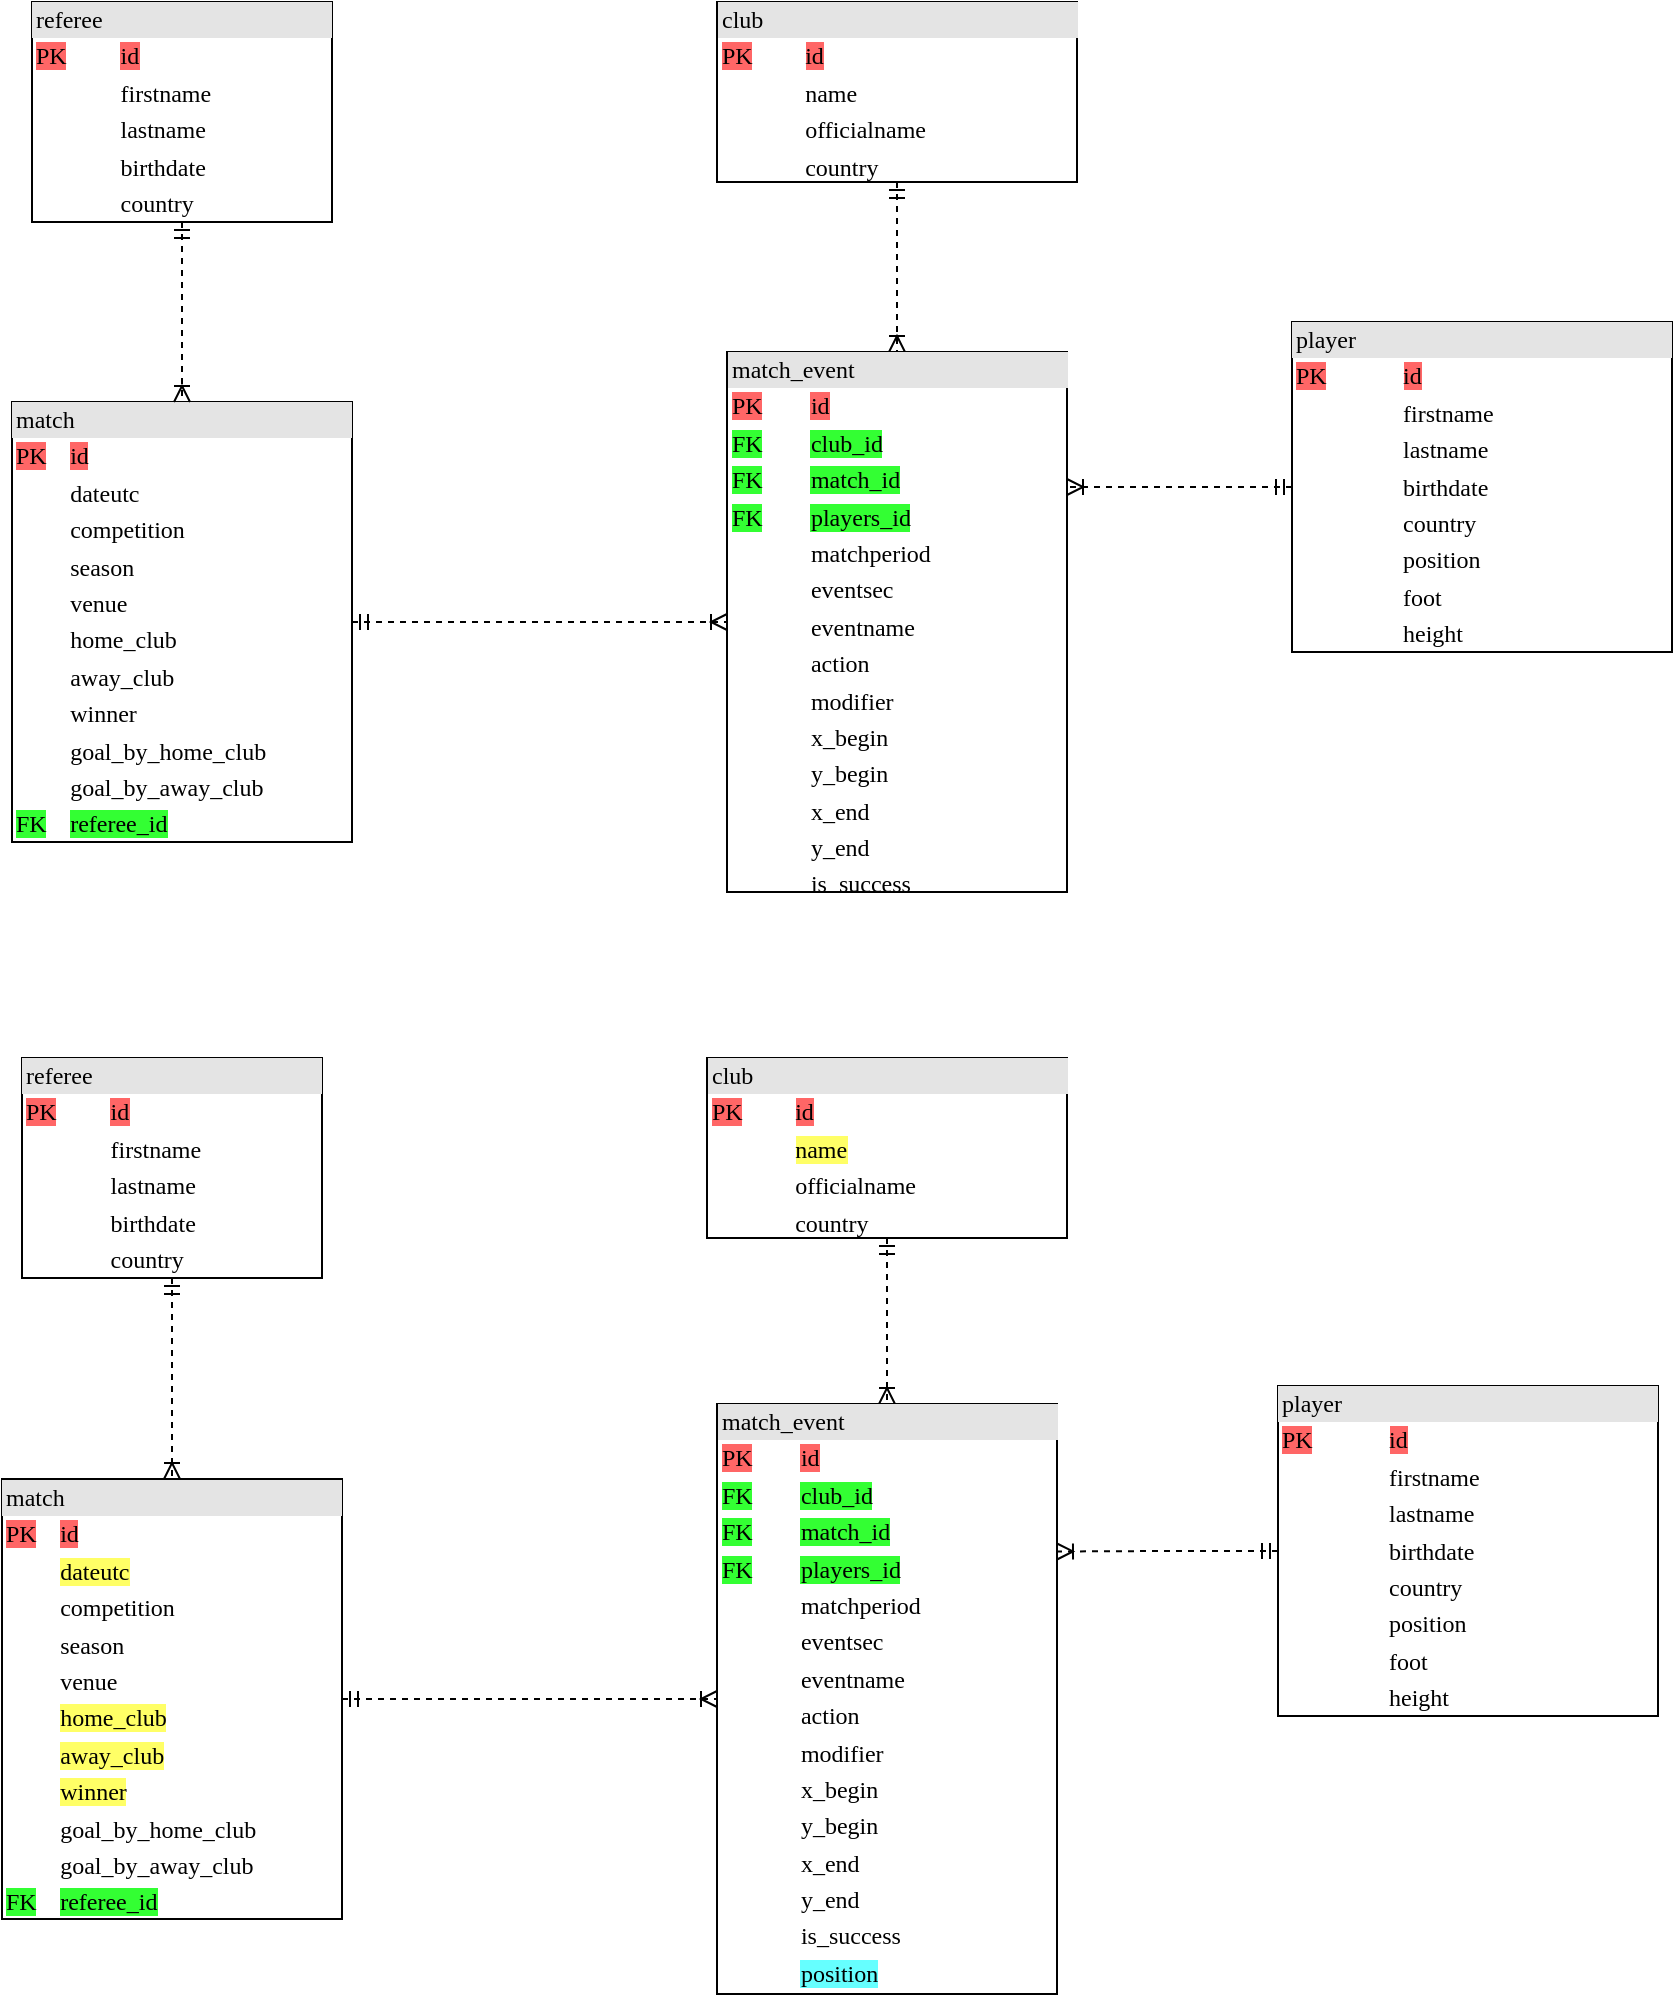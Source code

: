 <mxfile version="15.2.5" type="device"><diagram name="Page-1" id="2ca16b54-16f6-2749-3443-fa8db7711227"><mxGraphModel dx="1634" dy="822" grid="0" gridSize="10" guides="1" tooltips="1" connect="1" arrows="1" fold="1" page="1" pageScale="1" pageWidth="1100" pageHeight="850" background="#ffffff" math="0" shadow="0"><root><mxCell id="0"/><mxCell id="1" parent="0"/><mxCell id="XFEKM7h4W3PPhR_twfot-8" style="edgeStyle=orthogonalEdgeStyle;rounded=0;orthogonalLoop=1;jettySize=auto;html=1;exitX=0.5;exitY=1;exitDx=0;exitDy=0;entryX=0.5;entryY=0;entryDx=0;entryDy=0;dashed=1;startArrow=ERmandOne;startFill=0;endArrow=ERoneToMany;endFill=0;" parent="1" source="2ed32ef02a7f4228-1" target="2ed32ef02a7f4228-6" edge="1"><mxGeometry relative="1" as="geometry"/></mxCell><mxCell id="2ed32ef02a7f4228-1" value="&lt;div style=&quot;box-sizing: border-box ; width: 100% ; background: #e4e4e4 ; padding: 2px&quot;&gt;club&lt;/div&gt;&lt;table style=&quot;width: 100% ; font-size: 1em&quot; cellpadding=&quot;2&quot; cellspacing=&quot;0&quot;&gt;&lt;tbody&gt;&lt;tr&gt;&lt;td&gt;&lt;span style=&quot;background-color: rgb(255 , 102 , 102)&quot;&gt;PK&lt;/span&gt;&lt;/td&gt;&lt;td&gt;&lt;span style=&quot;background-color: rgb(255 , 102 , 102)&quot;&gt;id&lt;/span&gt;&lt;/td&gt;&lt;/tr&gt;&lt;tr&gt;&lt;td&gt;&lt;br&gt;&lt;/td&gt;&lt;td&gt;name&lt;/td&gt;&lt;/tr&gt;&lt;tr&gt;&lt;td&gt;&lt;/td&gt;&lt;td&gt;officialname&lt;br&gt;&lt;/td&gt;&lt;/tr&gt;&lt;tr&gt;&lt;td&gt;&lt;br&gt;&lt;/td&gt;&lt;td&gt;country&lt;br&gt;&lt;/td&gt;&lt;/tr&gt;&lt;/tbody&gt;&lt;/table&gt;" style="verticalAlign=top;align=left;overflow=fill;html=1;rounded=0;shadow=0;comic=0;labelBackgroundColor=none;strokeWidth=1;fontFamily=Verdana;fontSize=12" parent="1" vertex="1"><mxGeometry x="492.5" y="60" width="180" height="90" as="geometry"/></mxCell><mxCell id="XFEKM7h4W3PPhR_twfot-10" style="edgeStyle=orthogonalEdgeStyle;rounded=0;orthogonalLoop=1;jettySize=auto;html=1;exitX=0;exitY=0.5;exitDx=0;exitDy=0;entryX=1;entryY=0.25;entryDx=0;entryDy=0;dashed=1;startArrow=ERmandOne;startFill=0;endArrow=ERoneToMany;endFill=0;" parent="1" source="2ed32ef02a7f4228-2" target="2ed32ef02a7f4228-6" edge="1"><mxGeometry relative="1" as="geometry"/></mxCell><mxCell id="2ed32ef02a7f4228-2" value="&lt;div style=&quot;box-sizing: border-box ; width: 100% ; background: #e4e4e4 ; padding: 2px&quot;&gt;player&lt;/div&gt;&lt;table style=&quot;width: 100% ; font-size: 1em&quot; cellpadding=&quot;2&quot; cellspacing=&quot;0&quot;&gt;&lt;tbody&gt;&lt;tr&gt;&lt;td&gt;&lt;span style=&quot;background-color: rgb(255 , 102 , 102)&quot;&gt;PK&lt;/span&gt;&lt;/td&gt;&lt;td&gt;&lt;span style=&quot;background-color: rgb(255 , 102 , 102)&quot;&gt;id&lt;/span&gt;&lt;/td&gt;&lt;/tr&gt;&lt;tr&gt;&lt;td&gt;&lt;br&gt;&lt;/td&gt;&lt;td&gt;firstname&lt;/td&gt;&lt;/tr&gt;&lt;tr&gt;&lt;td&gt;&lt;/td&gt;&lt;td&gt;lastname&lt;/td&gt;&lt;/tr&gt;&lt;tr&gt;&lt;td&gt;&lt;br&gt;&lt;/td&gt;&lt;td&gt;birthdate&lt;br&gt;&lt;/td&gt;&lt;/tr&gt;&lt;tr&gt;&lt;td&gt;&lt;br&gt;&lt;/td&gt;&lt;td&gt;country&lt;br&gt;&lt;/td&gt;&lt;/tr&gt;&lt;tr&gt;&lt;td&gt;&lt;br&gt;&lt;/td&gt;&lt;td&gt;position&lt;br&gt;&lt;/td&gt;&lt;/tr&gt;&lt;tr&gt;&lt;td&gt;&lt;br&gt;&lt;/td&gt;&lt;td&gt;foot&lt;br&gt;&lt;/td&gt;&lt;/tr&gt;&lt;tr&gt;&lt;td&gt;&lt;br&gt;&lt;/td&gt;&lt;td&gt;height&lt;br&gt;&lt;/td&gt;&lt;/tr&gt;&lt;/tbody&gt;&lt;/table&gt;" style="verticalAlign=top;align=left;overflow=fill;html=1;rounded=0;shadow=0;comic=0;labelBackgroundColor=none;strokeWidth=1;fontFamily=Verdana;fontSize=12" parent="1" vertex="1"><mxGeometry x="780" y="220" width="190" height="165" as="geometry"/></mxCell><mxCell id="2ed32ef02a7f4228-6" value="&lt;div style=&quot;box-sizing: border-box ; width: 100% ; background: #e4e4e4 ; padding: 2px&quot;&gt;match_event&lt;/div&gt;&lt;table style=&quot;width: 100% ; font-size: 1em&quot; cellpadding=&quot;2&quot; cellspacing=&quot;0&quot;&gt;&lt;tbody&gt;&lt;tr&gt;&lt;td&gt;&lt;span style=&quot;background-color: rgb(255 , 102 , 102)&quot;&gt;PK&lt;/span&gt;&lt;/td&gt;&lt;td&gt;&lt;span style=&quot;background-color: rgb(255 , 102 , 102)&quot;&gt;id&lt;/span&gt;&lt;/td&gt;&lt;/tr&gt;&lt;tr&gt;&lt;td&gt;&lt;span style=&quot;background-color: rgb(51 , 255 , 51)&quot;&gt;FK&lt;/span&gt;&lt;/td&gt;&lt;td&gt;&lt;span style=&quot;background-color: rgb(51 , 255 , 51)&quot;&gt;club_id&lt;/span&gt;&lt;/td&gt;&lt;/tr&gt;&lt;tr&gt;&lt;td&gt;&lt;span style=&quot;background-color: rgb(51 , 255 , 51)&quot;&gt;FK&lt;/span&gt;&lt;/td&gt;&lt;td&gt;&lt;span style=&quot;background-color: rgb(51 , 255 , 51)&quot;&gt;match_id&lt;/span&gt;&lt;/td&gt;&lt;/tr&gt;&lt;tr&gt;&lt;td&gt;&lt;span style=&quot;background-color: rgb(51 , 255 , 51)&quot;&gt;FK&lt;br&gt;&lt;/span&gt;&lt;/td&gt;&lt;td&gt;&lt;span style=&quot;background-color: rgb(51 , 255 , 51)&quot;&gt;players_id&lt;/span&gt;&lt;br&gt;&lt;/td&gt;&lt;/tr&gt;&lt;tr&gt;&lt;td&gt;&lt;br&gt;&lt;/td&gt;&lt;td&gt;matchperiod&lt;br&gt;&lt;/td&gt;&lt;/tr&gt;&lt;tr&gt;&lt;td&gt;&lt;br&gt;&lt;/td&gt;&lt;td&gt;eventsec&lt;br&gt;&lt;/td&gt;&lt;/tr&gt;&lt;tr&gt;&lt;td&gt;&lt;br&gt;&lt;/td&gt;&lt;td&gt;eventname&lt;br&gt;&lt;/td&gt;&lt;/tr&gt;&lt;tr&gt;&lt;td&gt;&lt;br&gt;&lt;/td&gt;&lt;td&gt;action&lt;br&gt;&lt;/td&gt;&lt;/tr&gt;&lt;tr&gt;&lt;td&gt;&lt;br&gt;&lt;/td&gt;&lt;td&gt;modifier&lt;br&gt;&lt;/td&gt;&lt;/tr&gt;&lt;tr&gt;&lt;td&gt;&lt;br&gt;&lt;/td&gt;&lt;td&gt;x_begin&lt;br&gt;&lt;/td&gt;&lt;/tr&gt;&lt;tr&gt;&lt;td&gt;&lt;br&gt;&lt;/td&gt;&lt;td&gt;y_begin&lt;/td&gt;&lt;/tr&gt;&lt;tr&gt;&lt;td&gt;&lt;br&gt;&lt;/td&gt;&lt;td&gt;x_end&lt;/td&gt;&lt;/tr&gt;&lt;tr&gt;&lt;td&gt;&lt;br&gt;&lt;/td&gt;&lt;td&gt;y_end&lt;/td&gt;&lt;/tr&gt;&lt;tr&gt;&lt;td&gt;&lt;br&gt;&lt;/td&gt;&lt;td&gt;is_success&lt;/td&gt;&lt;/tr&gt;&lt;/tbody&gt;&lt;/table&gt;" style="verticalAlign=top;align=left;overflow=fill;html=1;rounded=0;shadow=0;comic=0;labelBackgroundColor=none;strokeWidth=1;fontFamily=Verdana;fontSize=12" parent="1" vertex="1"><mxGeometry x="497.5" y="235" width="170" height="270" as="geometry"/></mxCell><mxCell id="XFEKM7h4W3PPhR_twfot-7" style="edgeStyle=orthogonalEdgeStyle;rounded=0;orthogonalLoop=1;jettySize=auto;html=1;exitX=1;exitY=0.5;exitDx=0;exitDy=0;entryX=0;entryY=0.5;entryDx=0;entryDy=0;dashed=1;startArrow=ERmandOne;startFill=0;endArrow=ERoneToMany;endFill=0;" parent="1" source="2ed32ef02a7f4228-8" target="2ed32ef02a7f4228-6" edge="1"><mxGeometry relative="1" as="geometry"/></mxCell><mxCell id="2ed32ef02a7f4228-8" value="&lt;div style=&quot;box-sizing: border-box ; width: 100% ; background: #e4e4e4 ; padding: 2px&quot;&gt;match&lt;/div&gt;&lt;table style=&quot;width: 100% ; font-size: 1em&quot; cellpadding=&quot;2&quot; cellspacing=&quot;0&quot;&gt;&lt;tbody&gt;&lt;tr&gt;&lt;td&gt;&lt;span style=&quot;background-color: rgb(255 , 102 , 102)&quot;&gt;PK&lt;/span&gt;&lt;/td&gt;&lt;td&gt;&lt;span style=&quot;background-color: rgb(255 , 102 , 102)&quot;&gt;id&lt;/span&gt;&lt;/td&gt;&lt;/tr&gt;&lt;tr&gt;&lt;td&gt;&lt;br&gt;&lt;/td&gt;&lt;td&gt;dateutc&lt;/td&gt;&lt;/tr&gt;&lt;tr&gt;&lt;td&gt;&lt;/td&gt;&lt;td&gt;competition&lt;/td&gt;&lt;/tr&gt;&lt;tr&gt;&lt;td&gt;&lt;br&gt;&lt;/td&gt;&lt;td&gt;season&lt;br&gt;&lt;/td&gt;&lt;/tr&gt;&lt;tr&gt;&lt;td&gt;&lt;br&gt;&lt;/td&gt;&lt;td&gt;venue&lt;br&gt;&lt;/td&gt;&lt;/tr&gt;&lt;tr&gt;&lt;td&gt;&lt;br&gt;&lt;/td&gt;&lt;td&gt;home_club&lt;br&gt;&lt;/td&gt;&lt;/tr&gt;&lt;tr&gt;&lt;td&gt;&lt;br&gt;&lt;/td&gt;&lt;td&gt;away_club&lt;br&gt;&lt;/td&gt;&lt;/tr&gt;&lt;tr&gt;&lt;td&gt;&lt;br&gt;&lt;/td&gt;&lt;td&gt;winner&lt;br&gt;&lt;/td&gt;&lt;/tr&gt;&lt;tr&gt;&lt;td&gt;&lt;br&gt;&lt;/td&gt;&lt;td&gt;goal_by_home_club&lt;br&gt;&lt;/td&gt;&lt;/tr&gt;&lt;tr&gt;&lt;td&gt;&lt;br&gt;&lt;/td&gt;&lt;td&gt;goal_by_away_club&lt;br&gt;&lt;/td&gt;&lt;/tr&gt;&lt;tr&gt;&lt;td&gt;&lt;span style=&quot;background-color: rgb(51 , 255 , 51)&quot;&gt;FK&lt;br&gt;&lt;/span&gt;&lt;/td&gt;&lt;td&gt;&lt;span style=&quot;background-color: rgb(51 , 255 , 51)&quot;&gt;referee_id&lt;/span&gt;&lt;br&gt;&lt;/td&gt;&lt;/tr&gt;&lt;/tbody&gt;&lt;/table&gt;" style="verticalAlign=top;align=left;overflow=fill;html=1;rounded=0;shadow=0;comic=0;labelBackgroundColor=none;strokeWidth=1;fontFamily=Verdana;fontSize=12" parent="1" vertex="1"><mxGeometry x="140" y="260" width="170" height="220" as="geometry"/></mxCell><mxCell id="XFEKM7h4W3PPhR_twfot-6" value="" style="edgeStyle=orthogonalEdgeStyle;rounded=0;orthogonalLoop=1;jettySize=auto;html=1;dashed=1;startArrow=ERmandOne;startFill=0;endArrow=ERoneToMany;endFill=0;" parent="1" source="2ed32ef02a7f4228-12" target="2ed32ef02a7f4228-8" edge="1"><mxGeometry relative="1" as="geometry"/></mxCell><mxCell id="2ed32ef02a7f4228-12" value="&lt;div style=&quot;box-sizing: border-box ; width: 100% ; background: #e4e4e4 ; padding: 2px&quot;&gt;referee&lt;/div&gt;&lt;table style=&quot;width: 100% ; font-size: 1em&quot; cellpadding=&quot;2&quot; cellspacing=&quot;0&quot;&gt;&lt;tbody&gt;&lt;tr&gt;&lt;td&gt;&lt;span style=&quot;background-color: rgb(255 , 102 , 102)&quot;&gt;PK&lt;/span&gt;&lt;/td&gt;&lt;td&gt;&lt;span style=&quot;background-color: rgb(255 , 102 , 102)&quot;&gt;id&lt;/span&gt;&lt;/td&gt;&lt;/tr&gt;&lt;tr&gt;&lt;td&gt;&lt;br&gt;&lt;/td&gt;&lt;td&gt;firstname&lt;/td&gt;&lt;/tr&gt;&lt;tr&gt;&lt;td&gt;&lt;/td&gt;&lt;td&gt;lastname&lt;br&gt;&lt;/td&gt;&lt;/tr&gt;&lt;tr&gt;&lt;td&gt;&lt;br&gt;&lt;/td&gt;&lt;td&gt;birthdate&lt;br&gt;&lt;/td&gt;&lt;/tr&gt;&lt;tr&gt;&lt;td&gt;&lt;br&gt;&lt;/td&gt;&lt;td&gt;country&lt;br&gt;&lt;/td&gt;&lt;/tr&gt;&lt;/tbody&gt;&lt;/table&gt;" style="verticalAlign=top;align=left;overflow=fill;html=1;rounded=0;shadow=0;comic=0;labelBackgroundColor=none;strokeWidth=1;fontFamily=Verdana;fontSize=12" parent="1" vertex="1"><mxGeometry x="150" y="60" width="150" height="110" as="geometry"/></mxCell><mxCell id="IznkyV_Tpyrn8ekrgnp--1" style="edgeStyle=orthogonalEdgeStyle;rounded=0;orthogonalLoop=1;jettySize=auto;html=1;exitX=0.5;exitY=1;exitDx=0;exitDy=0;entryX=0.5;entryY=0;entryDx=0;entryDy=0;dashed=1;startArrow=ERmandOne;startFill=0;endArrow=ERoneToMany;endFill=0;" edge="1" source="IznkyV_Tpyrn8ekrgnp--2" target="IznkyV_Tpyrn8ekrgnp--5" parent="1"><mxGeometry relative="1" as="geometry"/></mxCell><mxCell id="IznkyV_Tpyrn8ekrgnp--2" value="&lt;div style=&quot;box-sizing: border-box ; width: 100% ; background: #e4e4e4 ; padding: 2px&quot;&gt;club&lt;/div&gt;&lt;table style=&quot;width: 100% ; font-size: 1em&quot; cellpadding=&quot;2&quot; cellspacing=&quot;0&quot;&gt;&lt;tbody&gt;&lt;tr&gt;&lt;td&gt;&lt;span style=&quot;background-color: rgb(255 , 102 , 102)&quot;&gt;PK&lt;/span&gt;&lt;/td&gt;&lt;td&gt;&lt;span style=&quot;background-color: rgb(255 , 102 , 102)&quot;&gt;id&lt;/span&gt;&lt;/td&gt;&lt;/tr&gt;&lt;tr&gt;&lt;td&gt;&lt;br&gt;&lt;/td&gt;&lt;td&gt;&lt;span style=&quot;background-color: rgb(255 , 255 , 102)&quot;&gt;name&lt;/span&gt;&lt;/td&gt;&lt;/tr&gt;&lt;tr&gt;&lt;td&gt;&lt;/td&gt;&lt;td&gt;officialname&lt;br&gt;&lt;/td&gt;&lt;/tr&gt;&lt;tr&gt;&lt;td&gt;&lt;br&gt;&lt;/td&gt;&lt;td&gt;country&lt;br&gt;&lt;/td&gt;&lt;/tr&gt;&lt;/tbody&gt;&lt;/table&gt;" style="verticalAlign=top;align=left;overflow=fill;html=1;rounded=0;shadow=0;comic=0;labelBackgroundColor=none;strokeWidth=1;fontFamily=Verdana;fontSize=12" vertex="1" parent="1"><mxGeometry x="487.5" y="588" width="180" height="90" as="geometry"/></mxCell><mxCell id="IznkyV_Tpyrn8ekrgnp--3" style="edgeStyle=orthogonalEdgeStyle;rounded=0;orthogonalLoop=1;jettySize=auto;html=1;exitX=0;exitY=0.5;exitDx=0;exitDy=0;entryX=1;entryY=0.25;entryDx=0;entryDy=0;dashed=1;startArrow=ERmandOne;startFill=0;endArrow=ERoneToMany;endFill=0;" edge="1" source="IznkyV_Tpyrn8ekrgnp--4" target="IznkyV_Tpyrn8ekrgnp--5" parent="1"><mxGeometry relative="1" as="geometry"/></mxCell><mxCell id="IznkyV_Tpyrn8ekrgnp--4" value="&lt;div style=&quot;box-sizing: border-box ; width: 100% ; background: #e4e4e4 ; padding: 2px&quot;&gt;player&lt;/div&gt;&lt;table style=&quot;width: 100% ; font-size: 1em&quot; cellpadding=&quot;2&quot; cellspacing=&quot;0&quot;&gt;&lt;tbody&gt;&lt;tr&gt;&lt;td&gt;&lt;span style=&quot;background-color: rgb(255 , 102 , 102)&quot;&gt;PK&lt;/span&gt;&lt;/td&gt;&lt;td&gt;&lt;span style=&quot;background-color: rgb(255 , 102 , 102)&quot;&gt;id&lt;/span&gt;&lt;/td&gt;&lt;/tr&gt;&lt;tr&gt;&lt;td&gt;&lt;br&gt;&lt;/td&gt;&lt;td&gt;firstname&lt;/td&gt;&lt;/tr&gt;&lt;tr&gt;&lt;td&gt;&lt;/td&gt;&lt;td&gt;lastname&lt;/td&gt;&lt;/tr&gt;&lt;tr&gt;&lt;td&gt;&lt;br&gt;&lt;/td&gt;&lt;td&gt;birthdate&lt;br&gt;&lt;/td&gt;&lt;/tr&gt;&lt;tr&gt;&lt;td&gt;&lt;br&gt;&lt;/td&gt;&lt;td&gt;country&lt;br&gt;&lt;/td&gt;&lt;/tr&gt;&lt;tr&gt;&lt;td&gt;&lt;br&gt;&lt;/td&gt;&lt;td&gt;position&lt;br&gt;&lt;/td&gt;&lt;/tr&gt;&lt;tr&gt;&lt;td&gt;&lt;br&gt;&lt;/td&gt;&lt;td&gt;foot&lt;br&gt;&lt;/td&gt;&lt;/tr&gt;&lt;tr&gt;&lt;td&gt;&lt;br&gt;&lt;/td&gt;&lt;td&gt;height&lt;br&gt;&lt;/td&gt;&lt;/tr&gt;&lt;/tbody&gt;&lt;/table&gt;" style="verticalAlign=top;align=left;overflow=fill;html=1;rounded=0;shadow=0;comic=0;labelBackgroundColor=none;strokeWidth=1;fontFamily=Verdana;fontSize=12" vertex="1" parent="1"><mxGeometry x="773" y="752" width="190" height="165" as="geometry"/></mxCell><mxCell id="IznkyV_Tpyrn8ekrgnp--5" value="&lt;div style=&quot;box-sizing: border-box ; width: 100% ; background: #e4e4e4 ; padding: 2px&quot;&gt;match_event&lt;/div&gt;&lt;table style=&quot;width: 100% ; font-size: 1em&quot; cellpadding=&quot;2&quot; cellspacing=&quot;0&quot;&gt;&lt;tbody&gt;&lt;tr&gt;&lt;td&gt;&lt;span style=&quot;background-color: rgb(255 , 102 , 102)&quot;&gt;PK&lt;/span&gt;&lt;/td&gt;&lt;td&gt;&lt;span style=&quot;background-color: rgb(255 , 102 , 102)&quot;&gt;id&lt;/span&gt;&lt;/td&gt;&lt;/tr&gt;&lt;tr&gt;&lt;td&gt;&lt;span style=&quot;background-color: rgb(51 , 255 , 51)&quot;&gt;FK&lt;/span&gt;&lt;/td&gt;&lt;td&gt;&lt;span style=&quot;background-color: rgb(51 , 255 , 51)&quot;&gt;club_id&lt;/span&gt;&lt;/td&gt;&lt;/tr&gt;&lt;tr&gt;&lt;td&gt;&lt;span style=&quot;background-color: rgb(51 , 255 , 51)&quot;&gt;FK&lt;/span&gt;&lt;/td&gt;&lt;td&gt;&lt;span style=&quot;background-color: rgb(51 , 255 , 51)&quot;&gt;match_id&lt;/span&gt;&lt;/td&gt;&lt;/tr&gt;&lt;tr&gt;&lt;td&gt;&lt;span style=&quot;background-color: rgb(51 , 255 , 51)&quot;&gt;FK&lt;br&gt;&lt;/span&gt;&lt;/td&gt;&lt;td&gt;&lt;span style=&quot;background-color: rgb(51 , 255 , 51)&quot;&gt;players_id&lt;/span&gt;&lt;br&gt;&lt;/td&gt;&lt;/tr&gt;&lt;tr&gt;&lt;td&gt;&lt;br&gt;&lt;/td&gt;&lt;td&gt;matchperiod&lt;br&gt;&lt;/td&gt;&lt;/tr&gt;&lt;tr&gt;&lt;td&gt;&lt;br&gt;&lt;/td&gt;&lt;td&gt;eventsec&lt;br&gt;&lt;/td&gt;&lt;/tr&gt;&lt;tr&gt;&lt;td&gt;&lt;br&gt;&lt;/td&gt;&lt;td&gt;eventname&lt;br&gt;&lt;/td&gt;&lt;/tr&gt;&lt;tr&gt;&lt;td&gt;&lt;br&gt;&lt;/td&gt;&lt;td&gt;action&lt;br&gt;&lt;/td&gt;&lt;/tr&gt;&lt;tr&gt;&lt;td&gt;&lt;br&gt;&lt;/td&gt;&lt;td&gt;modifier&lt;br&gt;&lt;/td&gt;&lt;/tr&gt;&lt;tr&gt;&lt;td&gt;&lt;br&gt;&lt;/td&gt;&lt;td&gt;x_begin&lt;br&gt;&lt;/td&gt;&lt;/tr&gt;&lt;tr&gt;&lt;td&gt;&lt;br&gt;&lt;/td&gt;&lt;td&gt;y_begin&lt;/td&gt;&lt;/tr&gt;&lt;tr&gt;&lt;td&gt;&lt;br&gt;&lt;/td&gt;&lt;td&gt;x_end&lt;/td&gt;&lt;/tr&gt;&lt;tr&gt;&lt;td&gt;&lt;br&gt;&lt;/td&gt;&lt;td&gt;y_end&lt;/td&gt;&lt;/tr&gt;&lt;tr&gt;&lt;td&gt;&lt;br&gt;&lt;/td&gt;&lt;td&gt;is_success&lt;/td&gt;&lt;/tr&gt;&lt;tr&gt;&lt;td&gt;&lt;br&gt;&lt;/td&gt;&lt;td&gt;&lt;span style=&quot;background-color: rgb(102 , 255 , 255)&quot;&gt;position&lt;/span&gt;&lt;/td&gt;&lt;/tr&gt;&lt;/tbody&gt;&lt;/table&gt;" style="verticalAlign=top;align=left;overflow=fill;html=1;rounded=0;shadow=0;comic=0;labelBackgroundColor=none;strokeWidth=1;fontFamily=Verdana;fontSize=12" vertex="1" parent="1"><mxGeometry x="492.5" y="761" width="170" height="295" as="geometry"/></mxCell><mxCell id="IznkyV_Tpyrn8ekrgnp--6" style="edgeStyle=orthogonalEdgeStyle;rounded=0;orthogonalLoop=1;jettySize=auto;html=1;exitX=1;exitY=0.5;exitDx=0;exitDy=0;entryX=0;entryY=0.5;entryDx=0;entryDy=0;dashed=1;startArrow=ERmandOne;startFill=0;endArrow=ERoneToMany;endFill=0;" edge="1" source="IznkyV_Tpyrn8ekrgnp--7" target="IznkyV_Tpyrn8ekrgnp--5" parent="1"><mxGeometry relative="1" as="geometry"/></mxCell><mxCell id="IznkyV_Tpyrn8ekrgnp--7" value="&lt;div style=&quot;box-sizing: border-box ; width: 100% ; background: #e4e4e4 ; padding: 2px&quot;&gt;match&lt;/div&gt;&lt;table style=&quot;width: 100% ; font-size: 1em&quot; cellpadding=&quot;2&quot; cellspacing=&quot;0&quot;&gt;&lt;tbody&gt;&lt;tr&gt;&lt;td&gt;&lt;span style=&quot;background-color: rgb(255 , 102 , 102)&quot;&gt;PK&lt;/span&gt;&lt;/td&gt;&lt;td&gt;&lt;span style=&quot;background-color: rgb(255 , 102 , 102)&quot;&gt;id&lt;/span&gt;&lt;/td&gt;&lt;/tr&gt;&lt;tr&gt;&lt;td&gt;&lt;br&gt;&lt;/td&gt;&lt;td&gt;&lt;span style=&quot;background-color: rgb(255 , 255 , 102)&quot;&gt;dateutc&lt;/span&gt;&lt;/td&gt;&lt;/tr&gt;&lt;tr&gt;&lt;td&gt;&lt;/td&gt;&lt;td&gt;competition&lt;/td&gt;&lt;/tr&gt;&lt;tr&gt;&lt;td&gt;&lt;br&gt;&lt;/td&gt;&lt;td&gt;season&lt;br&gt;&lt;/td&gt;&lt;/tr&gt;&lt;tr&gt;&lt;td&gt;&lt;br&gt;&lt;/td&gt;&lt;td&gt;venue&lt;br&gt;&lt;/td&gt;&lt;/tr&gt;&lt;tr&gt;&lt;td&gt;&lt;br&gt;&lt;/td&gt;&lt;td&gt;&lt;span style=&quot;background-color: rgb(255 , 255 , 102)&quot;&gt;home_club&lt;br&gt;&lt;/span&gt;&lt;/td&gt;&lt;/tr&gt;&lt;tr&gt;&lt;td&gt;&lt;span style=&quot;background-color: rgb(255 , 255 , 102)&quot;&gt;&lt;br&gt;&lt;/span&gt;&lt;/td&gt;&lt;td&gt;&lt;span style=&quot;background-color: rgb(255 , 255 , 102)&quot;&gt;away_club&lt;br&gt;&lt;/span&gt;&lt;/td&gt;&lt;/tr&gt;&lt;tr&gt;&lt;td&gt;&lt;span style=&quot;background-color: rgb(255 , 255 , 102)&quot;&gt;&lt;br&gt;&lt;/span&gt;&lt;/td&gt;&lt;td&gt;&lt;span style=&quot;background-color: rgb(255 , 255 , 102)&quot;&gt;winner&lt;/span&gt;&lt;br&gt;&lt;/td&gt;&lt;/tr&gt;&lt;tr&gt;&lt;td&gt;&lt;br&gt;&lt;/td&gt;&lt;td&gt;goal_by_home_club&lt;br&gt;&lt;/td&gt;&lt;/tr&gt;&lt;tr&gt;&lt;td&gt;&lt;br&gt;&lt;/td&gt;&lt;td&gt;goal_by_away_club&lt;br&gt;&lt;/td&gt;&lt;/tr&gt;&lt;tr&gt;&lt;td&gt;&lt;span style=&quot;background-color: rgb(51 , 255 , 51)&quot;&gt;FK&lt;br&gt;&lt;/span&gt;&lt;/td&gt;&lt;td&gt;&lt;span style=&quot;background-color: rgb(51 , 255 , 51)&quot;&gt;referee_id&lt;/span&gt;&lt;br&gt;&lt;/td&gt;&lt;/tr&gt;&lt;/tbody&gt;&lt;/table&gt;" style="verticalAlign=top;align=left;overflow=fill;html=1;rounded=0;shadow=0;comic=0;labelBackgroundColor=none;strokeWidth=1;fontFamily=Verdana;fontSize=12" vertex="1" parent="1"><mxGeometry x="135" y="798.5" width="170" height="220" as="geometry"/></mxCell><mxCell id="IznkyV_Tpyrn8ekrgnp--8" value="" style="edgeStyle=orthogonalEdgeStyle;rounded=0;orthogonalLoop=1;jettySize=auto;html=1;dashed=1;startArrow=ERmandOne;startFill=0;endArrow=ERoneToMany;endFill=0;" edge="1" source="IznkyV_Tpyrn8ekrgnp--9" target="IznkyV_Tpyrn8ekrgnp--7" parent="1"><mxGeometry relative="1" as="geometry"/></mxCell><mxCell id="IznkyV_Tpyrn8ekrgnp--9" value="&lt;div style=&quot;box-sizing: border-box ; width: 100% ; background: #e4e4e4 ; padding: 2px&quot;&gt;referee&lt;/div&gt;&lt;table style=&quot;width: 100% ; font-size: 1em&quot; cellpadding=&quot;2&quot; cellspacing=&quot;0&quot;&gt;&lt;tbody&gt;&lt;tr&gt;&lt;td&gt;&lt;span style=&quot;background-color: rgb(255 , 102 , 102)&quot;&gt;PK&lt;/span&gt;&lt;/td&gt;&lt;td&gt;&lt;span style=&quot;background-color: rgb(255 , 102 , 102)&quot;&gt;id&lt;/span&gt;&lt;/td&gt;&lt;/tr&gt;&lt;tr&gt;&lt;td&gt;&lt;br&gt;&lt;/td&gt;&lt;td&gt;firstname&lt;/td&gt;&lt;/tr&gt;&lt;tr&gt;&lt;td&gt;&lt;/td&gt;&lt;td&gt;lastname&lt;br&gt;&lt;/td&gt;&lt;/tr&gt;&lt;tr&gt;&lt;td&gt;&lt;br&gt;&lt;/td&gt;&lt;td&gt;birthdate&lt;br&gt;&lt;/td&gt;&lt;/tr&gt;&lt;tr&gt;&lt;td&gt;&lt;br&gt;&lt;/td&gt;&lt;td&gt;country&lt;br&gt;&lt;/td&gt;&lt;/tr&gt;&lt;/tbody&gt;&lt;/table&gt;" style="verticalAlign=top;align=left;overflow=fill;html=1;rounded=0;shadow=0;comic=0;labelBackgroundColor=none;strokeWidth=1;fontFamily=Verdana;fontSize=12" vertex="1" parent="1"><mxGeometry x="145" y="588" width="150" height="110" as="geometry"/></mxCell></root></mxGraphModel></diagram></mxfile>